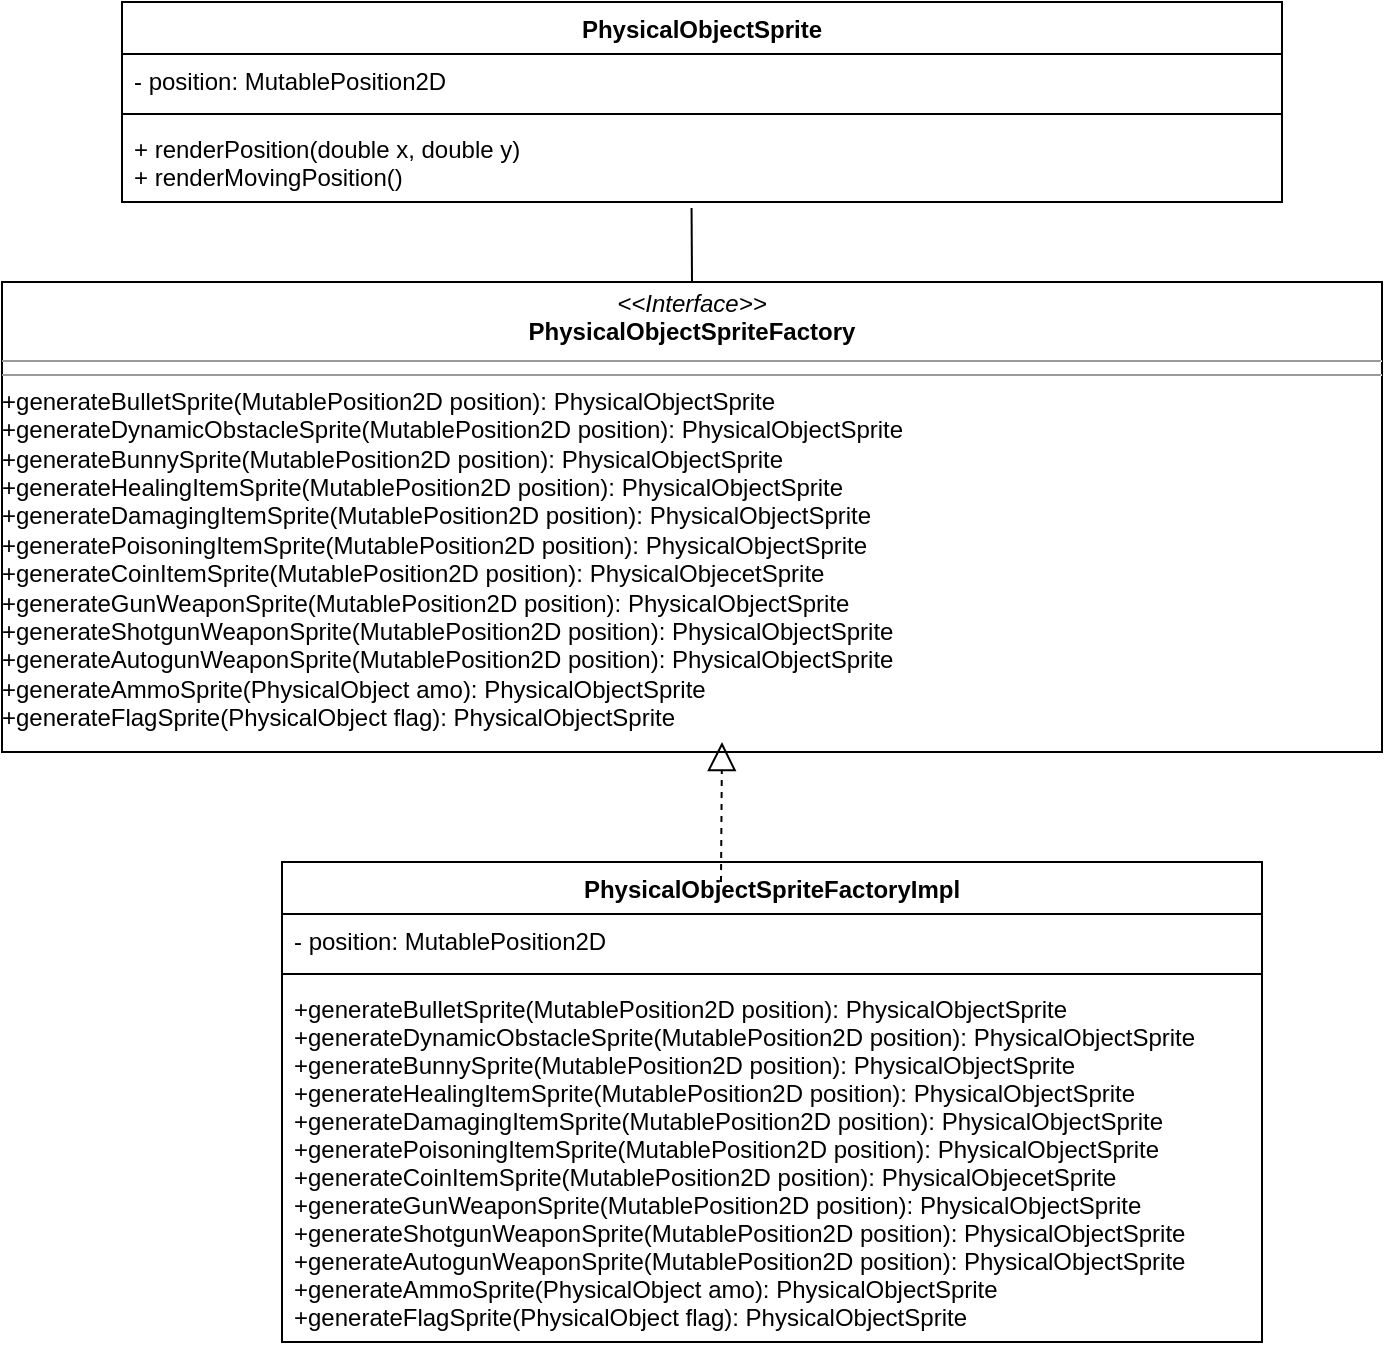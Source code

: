 <mxfile version="16.5.1" type="device"><diagram id="uJJY5Ia_RjqDIFhc4opp" name="Pagina-1"><mxGraphModel dx="1342" dy="857" grid="1" gridSize="10" guides="1" tooltips="1" connect="1" arrows="1" fold="1" page="1" pageScale="1" pageWidth="827" pageHeight="1169" math="0" shadow="0"><root><mxCell id="0"/><mxCell id="1" parent="0"/><mxCell id="BgdHhkiKI9YQJjJsD39i-1" value="PhysicalObjectSprite" style="swimlane;fontStyle=1;align=center;verticalAlign=top;childLayout=stackLayout;horizontal=1;startSize=26;horizontalStack=0;resizeParent=1;resizeParentMax=0;resizeLast=0;collapsible=1;marginBottom=0;" parent="1" vertex="1"><mxGeometry x="260" y="170" width="580" height="100" as="geometry"/></mxCell><mxCell id="BgdHhkiKI9YQJjJsD39i-2" value="- position: MutablePosition2D" style="text;strokeColor=none;fillColor=none;align=left;verticalAlign=top;spacingLeft=4;spacingRight=4;overflow=hidden;rotatable=0;points=[[0,0.5],[1,0.5]];portConstraint=eastwest;" parent="BgdHhkiKI9YQJjJsD39i-1" vertex="1"><mxGeometry y="26" width="580" height="26" as="geometry"/></mxCell><mxCell id="BgdHhkiKI9YQJjJsD39i-3" value="" style="line;strokeWidth=1;fillColor=none;align=left;verticalAlign=middle;spacingTop=-1;spacingLeft=3;spacingRight=3;rotatable=0;labelPosition=right;points=[];portConstraint=eastwest;" parent="BgdHhkiKI9YQJjJsD39i-1" vertex="1"><mxGeometry y="52" width="580" height="8" as="geometry"/></mxCell><mxCell id="BgdHhkiKI9YQJjJsD39i-4" value="+ renderPosition(double x, double y)&#10;+ renderMovingPosition()" style="text;strokeColor=none;fillColor=none;align=left;verticalAlign=top;spacingLeft=4;spacingRight=4;overflow=hidden;rotatable=0;points=[[0,0.5],[1,0.5]];portConstraint=eastwest;" parent="BgdHhkiKI9YQJjJsD39i-1" vertex="1"><mxGeometry y="60" width="580" height="40" as="geometry"/></mxCell><mxCell id="BgdHhkiKI9YQJjJsD39i-6" value="PhysicalObjectSpriteFactoryImpl" style="swimlane;fontStyle=1;align=center;verticalAlign=top;childLayout=stackLayout;horizontal=1;startSize=26;horizontalStack=0;resizeParent=1;resizeParentMax=0;resizeLast=0;collapsible=1;marginBottom=0;" parent="1" vertex="1"><mxGeometry x="340" y="600" width="490" height="240" as="geometry"/></mxCell><mxCell id="BgdHhkiKI9YQJjJsD39i-7" value="- position: MutablePosition2D" style="text;strokeColor=none;fillColor=none;align=left;verticalAlign=top;spacingLeft=4;spacingRight=4;overflow=hidden;rotatable=0;points=[[0,0.5],[1,0.5]];portConstraint=eastwest;" parent="BgdHhkiKI9YQJjJsD39i-6" vertex="1"><mxGeometry y="26" width="490" height="26" as="geometry"/></mxCell><mxCell id="BgdHhkiKI9YQJjJsD39i-8" value="" style="line;strokeWidth=1;fillColor=none;align=left;verticalAlign=middle;spacingTop=-1;spacingLeft=3;spacingRight=3;rotatable=0;labelPosition=right;points=[];portConstraint=eastwest;" parent="BgdHhkiKI9YQJjJsD39i-6" vertex="1"><mxGeometry y="52" width="490" height="8" as="geometry"/></mxCell><mxCell id="BgdHhkiKI9YQJjJsD39i-9" value="+generateBulletSprite(MutablePosition2D position): PhysicalObjectSprite &#10;+generateDynamicObstacleSprite(MutablePosition2D position): PhysicalObjectSprite&#10;+generateBunnySprite(MutablePosition2D position): PhysicalObjectSprite&#10;+generateHealingItemSprite(MutablePosition2D position): PhysicalObjectSprite&#10;+generateDamagingItemSprite(MutablePosition2D position): PhysicalObjectSprite&#10;+generatePoisoningItemSprite(MutablePosition2D position): PhysicalObjectSprite&#10;+generateCoinItemSprite(MutablePosition2D position): PhysicalObjecetSprite&#10;+generateGunWeaponSprite(MutablePosition2D position): PhysicalObjectSprite&#10;+generateShotgunWeaponSprite(MutablePosition2D position): PhysicalObjectSprite&#10;+generateAutogunWeaponSprite(MutablePosition2D position): PhysicalObjectSprite&#10;+generateAmmoSprite(PhysicalObject amo): PhysicalObjectSprite &#10;+generateFlagSprite(PhysicalObject flag): PhysicalObjectSprite " style="text;strokeColor=none;fillColor=none;align=left;verticalAlign=top;spacingLeft=4;spacingRight=4;overflow=hidden;rotatable=0;points=[[0,0.5],[1,0.5]];portConstraint=eastwest;" parent="BgdHhkiKI9YQJjJsD39i-6" vertex="1"><mxGeometry y="60" width="490" height="180" as="geometry"/></mxCell><mxCell id="BgdHhkiKI9YQJjJsD39i-11" value="&lt;p style=&quot;margin: 0px ; margin-top: 4px ; text-align: center&quot;&gt;&lt;i&gt;&amp;lt;&amp;lt;Interface&amp;gt;&amp;gt;&lt;/i&gt;&lt;br&gt;&lt;b&gt;PhysicalObjectSpriteFactory&lt;/b&gt;&lt;/p&gt;&lt;hr size=&quot;1&quot;&gt;&lt;hr size=&quot;1&quot;&gt;+&lt;span&gt;generateBulletSprite(MutablePosition2D position):&amp;nbsp;&lt;/span&gt;PhysicalObjectSprite&amp;nbsp;&lt;div&gt;+generateDynamicObstacleSprite(MutablePosition2D position): PhysicalObjectSprite&lt;/div&gt;&lt;div&gt;+generateBunnySprite(MutablePosition2D position): PhysicalObjectSprite&lt;/div&gt;&lt;div&gt;+generateHealingItemSprite(MutablePosition2D position): PhysicalObjectSprite&lt;/div&gt;&lt;div&gt;+generateDamagingItemSprite(MutablePosition2D position): PhysicalObjectSprite&lt;/div&gt;&lt;div&gt;+generatePoisoningItemSprite(MutablePosition2D position): PhysicalObjectSprite&lt;/div&gt;&lt;div&gt;+generateCoinItemSprite(MutablePosition2D position): PhysicalObjecetSprite&lt;/div&gt;&lt;div&gt;+generateGunWeaponSprite(MutablePosition2D position): PhysicalObjectSprite&lt;/div&gt;&lt;div&gt;+generateShotgunWeaponSprite(MutablePosition2D position): PhysicalObjectSprite&lt;/div&gt;&lt;div&gt;+generateAutogunWeaponSprite(MutablePosition2D position): PhysicalObjectSprite&lt;/div&gt;&lt;div&gt;&lt;div&gt;+generateAmmoSprite(PhysicalObject amo):&amp;nbsp;&lt;span&gt;PhysicalObjectSprite&lt;/span&gt;&lt;span&gt;&amp;nbsp;&lt;/span&gt;&lt;/div&gt;&lt;div&gt;+generateFlagSprite(PhysicalObject flag):&amp;nbsp;&lt;span&gt;PhysicalObjectSprite&lt;/span&gt;&lt;span&gt;&amp;nbsp;&lt;/span&gt;&lt;/div&gt;&lt;/div&gt;&lt;p style=&quot;margin: 0px ; margin-left: 4px&quot;&gt;&lt;/p&gt;" style="verticalAlign=top;align=left;overflow=fill;fontSize=12;fontFamily=Helvetica;html=1;" parent="1" vertex="1"><mxGeometry x="200" y="310" width="690" height="235" as="geometry"/></mxCell><mxCell id="BgdHhkiKI9YQJjJsD39i-13" value="" style="endArrow=none;html=1;rounded=0;entryX=0.491;entryY=1.075;entryDx=0;entryDy=0;entryPerimeter=0;exitX=0.5;exitY=0;exitDx=0;exitDy=0;" parent="1" source="BgdHhkiKI9YQJjJsD39i-11" target="BgdHhkiKI9YQJjJsD39i-4" edge="1"><mxGeometry width="50" height="50" relative="1" as="geometry"><mxPoint x="470" y="330" as="sourcePoint"/><mxPoint x="520" y="280" as="targetPoint"/></mxGeometry></mxCell><mxCell id="BgdHhkiKI9YQJjJsD39i-15" value="" style="endArrow=block;dashed=1;endFill=0;endSize=12;html=1;rounded=0;" parent="1" edge="1"><mxGeometry width="160" relative="1" as="geometry"><mxPoint x="559.5" y="610" as="sourcePoint"/><mxPoint x="560" y="540" as="targetPoint"/></mxGeometry></mxCell></root></mxGraphModel></diagram></mxfile>